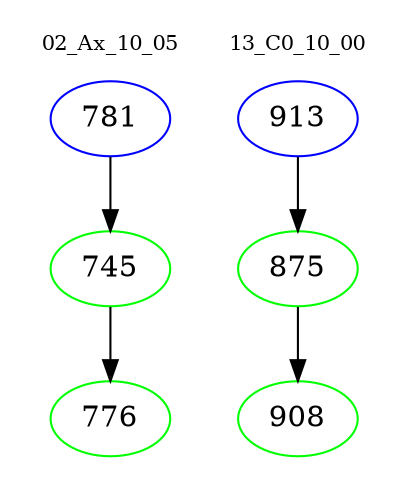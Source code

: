 digraph{
subgraph cluster_0 {
color = white
label = "02_Ax_10_05";
fontsize=10;
T0_781 [label="781", color="blue"]
T0_781 -> T0_745 [color="black"]
T0_745 [label="745", color="green"]
T0_745 -> T0_776 [color="black"]
T0_776 [label="776", color="green"]
}
subgraph cluster_1 {
color = white
label = "13_C0_10_00";
fontsize=10;
T1_913 [label="913", color="blue"]
T1_913 -> T1_875 [color="black"]
T1_875 [label="875", color="green"]
T1_875 -> T1_908 [color="black"]
T1_908 [label="908", color="green"]
}
}
